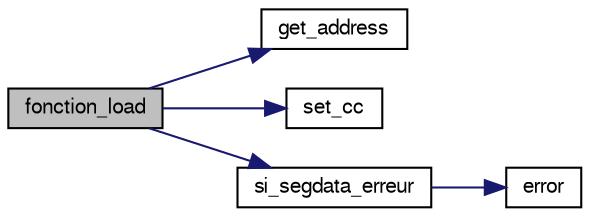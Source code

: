 digraph "fonction_load"
{
  edge [fontname="FreeSans",fontsize="10",labelfontname="FreeSans",labelfontsize="10"];
  node [fontname="FreeSans",fontsize="10",shape=record];
  rankdir="LR";
  Node1 [label="fonction_load",height=0.2,width=0.4,color="black", fillcolor="grey75", style="filled" fontcolor="black"];
  Node1 -> Node2 [color="midnightblue",fontsize="10",style="solid",fontname="FreeSans"];
  Node2 [label="get_address",height=0.2,width=0.4,color="black", fillcolor="white", style="filled",URL="$exec_8c.html#a40bf9406e828cb40f3a85de369f9a422",tooltip="Calcul l&#39;addresse d&#39;une instruction. "];
  Node1 -> Node3 [color="midnightblue",fontsize="10",style="solid",fontname="FreeSans"];
  Node3 [label="set_cc",height=0.2,width=0.4,color="black", fillcolor="white", style="filled",URL="$exec_8c.html#a91faca17ad54a92b413cf5087d47a3d2",tooltip="Mets à jour CC. "];
  Node1 -> Node4 [color="midnightblue",fontsize="10",style="solid",fontname="FreeSans"];
  Node4 [label="si_segdata_erreur",height=0.2,width=0.4,color="black", fillcolor="white", style="filled",URL="$exec_8c.html#a76de3b7254e1a84ae8cea4f8f913674b",tooltip="Appelle error si nous sommes en dehors du segment de données. "];
  Node4 -> Node5 [color="midnightblue",fontsize="10",style="solid",fontname="FreeSans"];
  Node5 [label="error",height=0.2,width=0.4,color="black", fillcolor="white", style="filled",URL="$error_8c.html#a531bb138b38aef758b45a442aa53938a",tooltip="Affichage d&#39;une erreur et fin du simulateur. "];
}
